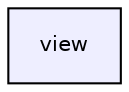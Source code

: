 digraph "view" {
  compound=true
  node [ fontsize="10", fontname="Helvetica"];
  edge [ labelfontsize="10", labelfontname="Helvetica"];
  dir_b2f003339c516cc00c8cadcafbe82f13 [shape=box, label="view", style="filled", fillcolor="#eeeeff", pencolor="black", URL="dir_b2f003339c516cc00c8cadcafbe82f13.html"];
}
